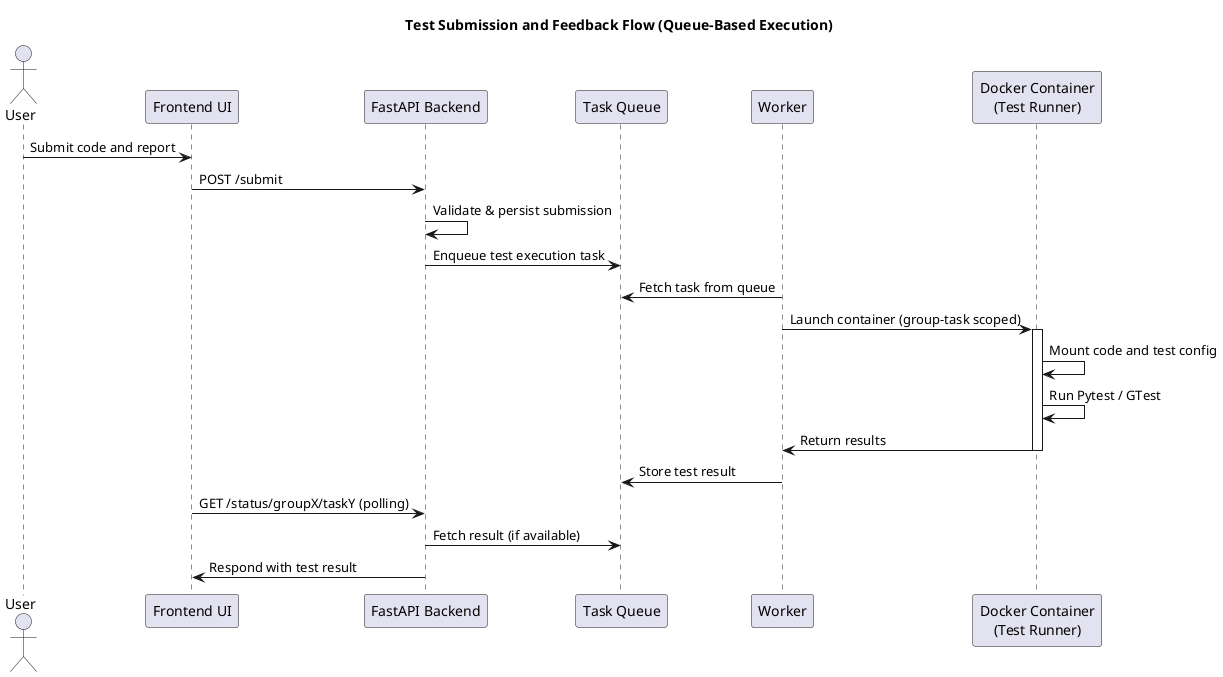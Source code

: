 
@startuml
title Test Submission and Feedback Flow (Queue-Based Execution)

actor User
participant "Frontend UI" as UI
participant "FastAPI Backend" as Backend
participant "Task Queue" as Redis
participant "Worker" as Worker
participant "Docker Container\n(Test Runner)" as Container

User -> UI : Submit code and report
UI -> Backend : POST /submit

Backend -> Backend : Validate & persist submission
Backend -> Redis : Enqueue test execution task

Worker -> Redis : Fetch task from queue
Worker -> Container : Launch container (group-task scoped)
activate Container

Container -> Container : Mount code and test config
Container -> Container : Run Pytest / GTest
Container -> Worker : Return results

deactivate Container
Worker -> Redis : Store test result


UI -> Backend : GET /status/groupX/taskY (polling)
Backend -> Redis : Fetch result (if available)
Backend -> UI : Respond with test result

@enduml
